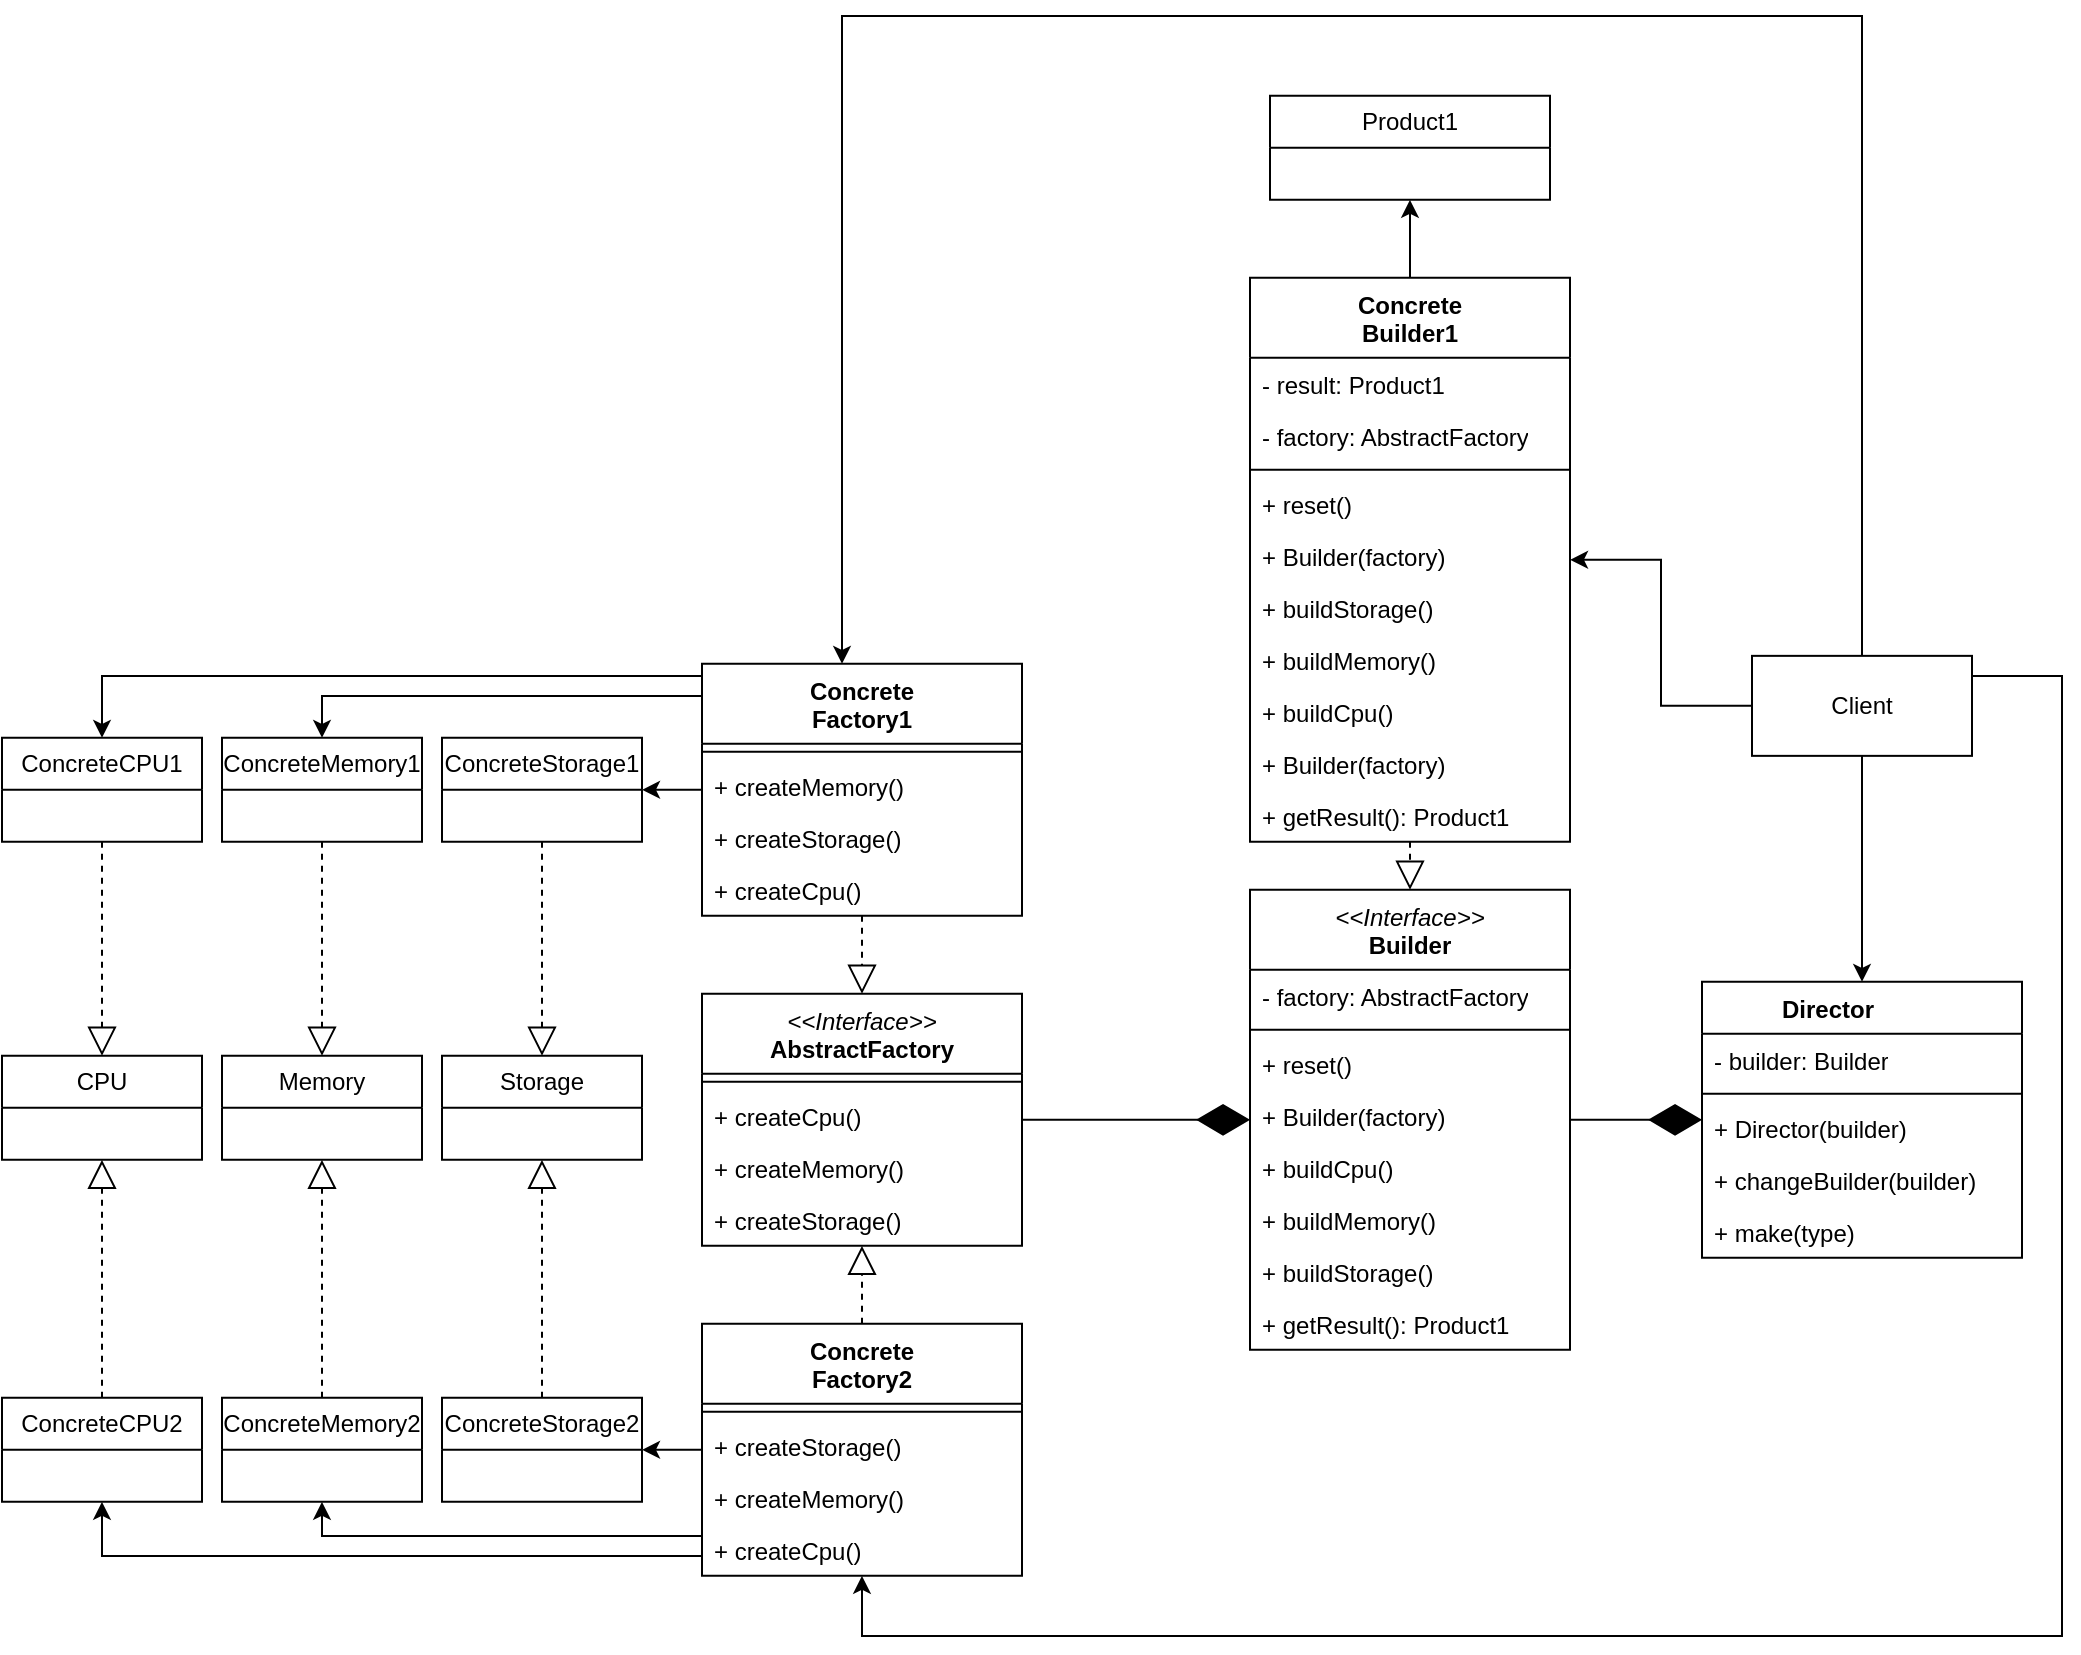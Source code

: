 <mxfile version="22.1.5" type="device">
  <diagram id="C5RBs43oDa-KdzZeNtuy" name="Page-1">
    <mxGraphModel dx="2050" dy="988" grid="1" gridSize="10" guides="1" tooltips="1" connect="1" arrows="1" fold="1" page="1" pageScale="1" pageWidth="827" pageHeight="1169" math="0" shadow="0">
      <root>
        <mxCell id="WIyWlLk6GJQsqaUBKTNV-0" />
        <mxCell id="WIyWlLk6GJQsqaUBKTNV-1" parent="WIyWlLk6GJQsqaUBKTNV-0" />
        <mxCell id="wyl8TSOzcfPt3fj__4ct-128" style="edgeStyle=orthogonalEdgeStyle;rounded=0;orthogonalLoop=1;jettySize=auto;html=1;" edge="1" parent="WIyWlLk6GJQsqaUBKTNV-1" source="wyl8TSOzcfPt3fj__4ct-4" target="wyl8TSOzcfPt3fj__4ct-11">
          <mxGeometry relative="1" as="geometry" />
        </mxCell>
        <mxCell id="wyl8TSOzcfPt3fj__4ct-132" style="edgeStyle=orthogonalEdgeStyle;rounded=0;orthogonalLoop=1;jettySize=auto;html=1;" edge="1" parent="WIyWlLk6GJQsqaUBKTNV-1" source="wyl8TSOzcfPt3fj__4ct-4" target="wyl8TSOzcfPt3fj__4ct-50">
          <mxGeometry relative="1" as="geometry" />
        </mxCell>
        <mxCell id="wyl8TSOzcfPt3fj__4ct-134" style="edgeStyle=orthogonalEdgeStyle;rounded=0;orthogonalLoop=1;jettySize=auto;html=1;" edge="1" parent="WIyWlLk6GJQsqaUBKTNV-1" source="wyl8TSOzcfPt3fj__4ct-4" target="wyl8TSOzcfPt3fj__4ct-72">
          <mxGeometry relative="1" as="geometry">
            <Array as="points">
              <mxPoint x="700" y="139.93" />
              <mxPoint x="190" y="139.93" />
            </Array>
          </mxGeometry>
        </mxCell>
        <mxCell id="wyl8TSOzcfPt3fj__4ct-135" style="edgeStyle=orthogonalEdgeStyle;rounded=0;orthogonalLoop=1;jettySize=auto;html=1;" edge="1" parent="WIyWlLk6GJQsqaUBKTNV-1" source="wyl8TSOzcfPt3fj__4ct-4" target="wyl8TSOzcfPt3fj__4ct-83">
          <mxGeometry relative="1" as="geometry">
            <Array as="points">
              <mxPoint x="800" y="469.93" />
              <mxPoint x="800" y="949.93" />
              <mxPoint x="200" y="949.93" />
            </Array>
          </mxGeometry>
        </mxCell>
        <mxCell id="wyl8TSOzcfPt3fj__4ct-4" value="Client" style="html=1;whiteSpace=wrap;" vertex="1" parent="WIyWlLk6GJQsqaUBKTNV-1">
          <mxGeometry x="645" y="459.93" width="110" height="50" as="geometry" />
        </mxCell>
        <mxCell id="wyl8TSOzcfPt3fj__4ct-11" value="Director&lt;span style=&quot;white-space: pre;&quot;&gt;&#x9;&lt;/span&gt;&lt;span style=&quot;white-space: pre;&quot;&gt;&#x9;&lt;/span&gt;" style="swimlane;fontStyle=1;align=center;verticalAlign=top;childLayout=stackLayout;horizontal=1;startSize=26;horizontalStack=0;resizeParent=1;resizeParentMax=0;resizeLast=0;collapsible=1;marginBottom=0;whiteSpace=wrap;html=1;" vertex="1" parent="WIyWlLk6GJQsqaUBKTNV-1">
          <mxGeometry x="620" y="622.93" width="160" height="138" as="geometry" />
        </mxCell>
        <mxCell id="wyl8TSOzcfPt3fj__4ct-12" value="- builder: Builder" style="text;strokeColor=none;fillColor=none;align=left;verticalAlign=top;spacingLeft=4;spacingRight=4;overflow=hidden;rotatable=0;points=[[0,0.5],[1,0.5]];portConstraint=eastwest;whiteSpace=wrap;html=1;" vertex="1" parent="wyl8TSOzcfPt3fj__4ct-11">
          <mxGeometry y="26" width="160" height="26" as="geometry" />
        </mxCell>
        <mxCell id="wyl8TSOzcfPt3fj__4ct-13" value="" style="line;strokeWidth=1;fillColor=none;align=left;verticalAlign=middle;spacingTop=-1;spacingLeft=3;spacingRight=3;rotatable=0;labelPosition=right;points=[];portConstraint=eastwest;strokeColor=inherit;" vertex="1" parent="wyl8TSOzcfPt3fj__4ct-11">
          <mxGeometry y="52" width="160" height="8" as="geometry" />
        </mxCell>
        <mxCell id="wyl8TSOzcfPt3fj__4ct-14" value="+ Director(builder)" style="text;strokeColor=none;fillColor=none;align=left;verticalAlign=top;spacingLeft=4;spacingRight=4;overflow=hidden;rotatable=0;points=[[0,0.5],[1,0.5]];portConstraint=eastwest;whiteSpace=wrap;html=1;" vertex="1" parent="wyl8TSOzcfPt3fj__4ct-11">
          <mxGeometry y="60" width="160" height="26" as="geometry" />
        </mxCell>
        <mxCell id="wyl8TSOzcfPt3fj__4ct-15" value="+ changeBuilder(builder)" style="text;strokeColor=none;fillColor=none;align=left;verticalAlign=top;spacingLeft=4;spacingRight=4;overflow=hidden;rotatable=0;points=[[0,0.5],[1,0.5]];portConstraint=eastwest;whiteSpace=wrap;html=1;" vertex="1" parent="wyl8TSOzcfPt3fj__4ct-11">
          <mxGeometry y="86" width="160" height="26" as="geometry" />
        </mxCell>
        <mxCell id="wyl8TSOzcfPt3fj__4ct-16" value="+ make(type)" style="text;strokeColor=none;fillColor=none;align=left;verticalAlign=top;spacingLeft=4;spacingRight=4;overflow=hidden;rotatable=0;points=[[0,0.5],[1,0.5]];portConstraint=eastwest;whiteSpace=wrap;html=1;" vertex="1" parent="wyl8TSOzcfPt3fj__4ct-11">
          <mxGeometry y="112" width="160" height="26" as="geometry" />
        </mxCell>
        <mxCell id="wyl8TSOzcfPt3fj__4ct-20" value="&lt;i style=&quot;border-color: var(--border-color); font-weight: 400;&quot;&gt;&amp;lt;&amp;lt;Interface&amp;gt;&amp;gt;&lt;/i&gt;&lt;br style=&quot;border-color: var(--border-color); font-weight: 400;&quot;&gt;&lt;b style=&quot;border-color: var(--border-color);&quot;&gt;Builder&lt;/b&gt;" style="swimlane;fontStyle=1;align=center;verticalAlign=top;childLayout=stackLayout;horizontal=1;startSize=40;horizontalStack=0;resizeParent=1;resizeParentMax=0;resizeLast=0;collapsible=1;marginBottom=0;whiteSpace=wrap;html=1;" vertex="1" parent="WIyWlLk6GJQsqaUBKTNV-1">
          <mxGeometry x="394" y="576.93" width="160" height="230" as="geometry" />
        </mxCell>
        <mxCell id="wyl8TSOzcfPt3fj__4ct-21" value="- factory: AbstractFactory" style="text;strokeColor=none;fillColor=none;align=left;verticalAlign=top;spacingLeft=4;spacingRight=4;overflow=hidden;rotatable=0;points=[[0,0.5],[1,0.5]];portConstraint=eastwest;whiteSpace=wrap;html=1;" vertex="1" parent="wyl8TSOzcfPt3fj__4ct-20">
          <mxGeometry y="40" width="160" height="26" as="geometry" />
        </mxCell>
        <mxCell id="wyl8TSOzcfPt3fj__4ct-22" value="" style="line;strokeWidth=1;fillColor=none;align=left;verticalAlign=middle;spacingTop=-1;spacingLeft=3;spacingRight=3;rotatable=0;labelPosition=right;points=[];portConstraint=eastwest;strokeColor=inherit;" vertex="1" parent="wyl8TSOzcfPt3fj__4ct-20">
          <mxGeometry y="66" width="160" height="8" as="geometry" />
        </mxCell>
        <mxCell id="wyl8TSOzcfPt3fj__4ct-23" value="+ reset()" style="text;strokeColor=none;fillColor=none;align=left;verticalAlign=top;spacingLeft=4;spacingRight=4;overflow=hidden;rotatable=0;points=[[0,0.5],[1,0.5]];portConstraint=eastwest;whiteSpace=wrap;html=1;" vertex="1" parent="wyl8TSOzcfPt3fj__4ct-20">
          <mxGeometry y="74" width="160" height="26" as="geometry" />
        </mxCell>
        <mxCell id="wyl8TSOzcfPt3fj__4ct-24" value="+ Builder(factory)" style="text;strokeColor=none;fillColor=none;align=left;verticalAlign=top;spacingLeft=4;spacingRight=4;overflow=hidden;rotatable=0;points=[[0,0.5],[1,0.5]];portConstraint=eastwest;whiteSpace=wrap;html=1;" vertex="1" parent="wyl8TSOzcfPt3fj__4ct-20">
          <mxGeometry y="100" width="160" height="26" as="geometry" />
        </mxCell>
        <mxCell id="wyl8TSOzcfPt3fj__4ct-25" value="+ buildCpu()" style="text;strokeColor=none;fillColor=none;align=left;verticalAlign=top;spacingLeft=4;spacingRight=4;overflow=hidden;rotatable=0;points=[[0,0.5],[1,0.5]];portConstraint=eastwest;whiteSpace=wrap;html=1;" vertex="1" parent="wyl8TSOzcfPt3fj__4ct-20">
          <mxGeometry y="126" width="160" height="26" as="geometry" />
        </mxCell>
        <mxCell id="wyl8TSOzcfPt3fj__4ct-26" value="+ buildMemory()" style="text;strokeColor=none;fillColor=none;align=left;verticalAlign=top;spacingLeft=4;spacingRight=4;overflow=hidden;rotatable=0;points=[[0,0.5],[1,0.5]];portConstraint=eastwest;whiteSpace=wrap;html=1;" vertex="1" parent="wyl8TSOzcfPt3fj__4ct-20">
          <mxGeometry y="152" width="160" height="26" as="geometry" />
        </mxCell>
        <mxCell id="wyl8TSOzcfPt3fj__4ct-27" value="+ buildStorage()" style="text;strokeColor=none;fillColor=none;align=left;verticalAlign=top;spacingLeft=4;spacingRight=4;overflow=hidden;rotatable=0;points=[[0,0.5],[1,0.5]];portConstraint=eastwest;whiteSpace=wrap;html=1;" vertex="1" parent="wyl8TSOzcfPt3fj__4ct-20">
          <mxGeometry y="178" width="160" height="26" as="geometry" />
        </mxCell>
        <mxCell id="wyl8TSOzcfPt3fj__4ct-139" value="+ getResult(): Product1" style="text;strokeColor=none;fillColor=none;align=left;verticalAlign=top;spacingLeft=4;spacingRight=4;overflow=hidden;rotatable=0;points=[[0,0.5],[1,0.5]];portConstraint=eastwest;whiteSpace=wrap;html=1;" vertex="1" parent="wyl8TSOzcfPt3fj__4ct-20">
          <mxGeometry y="204" width="160" height="26" as="geometry" />
        </mxCell>
        <mxCell id="wyl8TSOzcfPt3fj__4ct-29" value="&lt;i style=&quot;border-color: var(--border-color); font-weight: 400;&quot;&gt;&amp;lt;&amp;lt;Interface&amp;gt;&amp;gt;&lt;/i&gt;&lt;br style=&quot;border-color: var(--border-color); font-weight: 400;&quot;&gt;&lt;b style=&quot;border-color: var(--border-color);&quot;&gt;AbstractFactory&lt;/b&gt;" style="swimlane;fontStyle=1;align=center;verticalAlign=top;childLayout=stackLayout;horizontal=1;startSize=40;horizontalStack=0;resizeParent=1;resizeParentMax=0;resizeLast=0;collapsible=1;marginBottom=0;whiteSpace=wrap;html=1;" vertex="1" parent="WIyWlLk6GJQsqaUBKTNV-1">
          <mxGeometry x="120" y="628.93" width="160" height="126" as="geometry" />
        </mxCell>
        <mxCell id="wyl8TSOzcfPt3fj__4ct-31" value="" style="line;strokeWidth=1;fillColor=none;align=left;verticalAlign=middle;spacingTop=-1;spacingLeft=3;spacingRight=3;rotatable=0;labelPosition=right;points=[];portConstraint=eastwest;strokeColor=inherit;" vertex="1" parent="wyl8TSOzcfPt3fj__4ct-29">
          <mxGeometry y="40" width="160" height="8" as="geometry" />
        </mxCell>
        <mxCell id="wyl8TSOzcfPt3fj__4ct-34" value="+ createCpu()" style="text;strokeColor=none;fillColor=none;align=left;verticalAlign=top;spacingLeft=4;spacingRight=4;overflow=hidden;rotatable=0;points=[[0,0.5],[1,0.5]];portConstraint=eastwest;whiteSpace=wrap;html=1;" vertex="1" parent="wyl8TSOzcfPt3fj__4ct-29">
          <mxGeometry y="48" width="160" height="26" as="geometry" />
        </mxCell>
        <mxCell id="wyl8TSOzcfPt3fj__4ct-35" value="+ createMemory()" style="text;strokeColor=none;fillColor=none;align=left;verticalAlign=top;spacingLeft=4;spacingRight=4;overflow=hidden;rotatable=0;points=[[0,0.5],[1,0.5]];portConstraint=eastwest;whiteSpace=wrap;html=1;" vertex="1" parent="wyl8TSOzcfPt3fj__4ct-29">
          <mxGeometry y="74" width="160" height="26" as="geometry" />
        </mxCell>
        <mxCell id="wyl8TSOzcfPt3fj__4ct-36" value="+ createStorage()" style="text;strokeColor=none;fillColor=none;align=left;verticalAlign=top;spacingLeft=4;spacingRight=4;overflow=hidden;rotatable=0;points=[[0,0.5],[1,0.5]];portConstraint=eastwest;whiteSpace=wrap;html=1;" vertex="1" parent="wyl8TSOzcfPt3fj__4ct-29">
          <mxGeometry y="100" width="160" height="26" as="geometry" />
        </mxCell>
        <mxCell id="wyl8TSOzcfPt3fj__4ct-94" style="edgeStyle=orthogonalEdgeStyle;rounded=0;orthogonalLoop=1;jettySize=auto;html=1;" edge="1" parent="WIyWlLk6GJQsqaUBKTNV-1" source="wyl8TSOzcfPt3fj__4ct-50" target="wyl8TSOzcfPt3fj__4ct-89">
          <mxGeometry relative="1" as="geometry" />
        </mxCell>
        <mxCell id="wyl8TSOzcfPt3fj__4ct-50" value="Concrete&lt;br&gt;Builder1" style="swimlane;fontStyle=1;align=center;verticalAlign=top;childLayout=stackLayout;horizontal=1;startSize=40;horizontalStack=0;resizeParent=1;resizeParentMax=0;resizeLast=0;collapsible=1;marginBottom=0;whiteSpace=wrap;html=1;" vertex="1" parent="WIyWlLk6GJQsqaUBKTNV-1">
          <mxGeometry x="394" y="270.93" width="160" height="282" as="geometry" />
        </mxCell>
        <mxCell id="wyl8TSOzcfPt3fj__4ct-51" value="- result: Product1" style="text;strokeColor=none;fillColor=none;align=left;verticalAlign=top;spacingLeft=4;spacingRight=4;overflow=hidden;rotatable=0;points=[[0,0.5],[1,0.5]];portConstraint=eastwest;whiteSpace=wrap;html=1;" vertex="1" parent="wyl8TSOzcfPt3fj__4ct-50">
          <mxGeometry y="40" width="160" height="26" as="geometry" />
        </mxCell>
        <mxCell id="wyl8TSOzcfPt3fj__4ct-137" value="- factory: AbstractFactory" style="text;strokeColor=none;fillColor=none;align=left;verticalAlign=top;spacingLeft=4;spacingRight=4;overflow=hidden;rotatable=0;points=[[0,0.5],[1,0.5]];portConstraint=eastwest;whiteSpace=wrap;html=1;" vertex="1" parent="wyl8TSOzcfPt3fj__4ct-50">
          <mxGeometry y="66" width="160" height="26" as="geometry" />
        </mxCell>
        <mxCell id="wyl8TSOzcfPt3fj__4ct-52" value="" style="line;strokeWidth=1;fillColor=none;align=left;verticalAlign=middle;spacingTop=-1;spacingLeft=3;spacingRight=3;rotatable=0;labelPosition=right;points=[];portConstraint=eastwest;strokeColor=inherit;" vertex="1" parent="wyl8TSOzcfPt3fj__4ct-50">
          <mxGeometry y="92" width="160" height="8" as="geometry" />
        </mxCell>
        <mxCell id="wyl8TSOzcfPt3fj__4ct-53" value="+ reset()" style="text;strokeColor=none;fillColor=none;align=left;verticalAlign=top;spacingLeft=4;spacingRight=4;overflow=hidden;rotatable=0;points=[[0,0.5],[1,0.5]];portConstraint=eastwest;whiteSpace=wrap;html=1;" vertex="1" parent="wyl8TSOzcfPt3fj__4ct-50">
          <mxGeometry y="100" width="160" height="26" as="geometry" />
        </mxCell>
        <mxCell id="wyl8TSOzcfPt3fj__4ct-140" value="+ Builder(factory)" style="text;strokeColor=none;fillColor=none;align=left;verticalAlign=top;spacingLeft=4;spacingRight=4;overflow=hidden;rotatable=0;points=[[0,0.5],[1,0.5]];portConstraint=eastwest;whiteSpace=wrap;html=1;" vertex="1" parent="wyl8TSOzcfPt3fj__4ct-50">
          <mxGeometry y="126" width="160" height="26" as="geometry" />
        </mxCell>
        <mxCell id="wyl8TSOzcfPt3fj__4ct-54" value="+ buildStorage()" style="text;strokeColor=none;fillColor=none;align=left;verticalAlign=top;spacingLeft=4;spacingRight=4;overflow=hidden;rotatable=0;points=[[0,0.5],[1,0.5]];portConstraint=eastwest;whiteSpace=wrap;html=1;" vertex="1" parent="wyl8TSOzcfPt3fj__4ct-50">
          <mxGeometry y="152" width="160" height="26" as="geometry" />
        </mxCell>
        <mxCell id="wyl8TSOzcfPt3fj__4ct-55" value="+ buildMemory()" style="text;strokeColor=none;fillColor=none;align=left;verticalAlign=top;spacingLeft=4;spacingRight=4;overflow=hidden;rotatable=0;points=[[0,0.5],[1,0.5]];portConstraint=eastwest;whiteSpace=wrap;html=1;" vertex="1" parent="wyl8TSOzcfPt3fj__4ct-50">
          <mxGeometry y="178" width="160" height="26" as="geometry" />
        </mxCell>
        <mxCell id="wyl8TSOzcfPt3fj__4ct-56" value="+ buildCpu()" style="text;strokeColor=none;fillColor=none;align=left;verticalAlign=top;spacingLeft=4;spacingRight=4;overflow=hidden;rotatable=0;points=[[0,0.5],[1,0.5]];portConstraint=eastwest;whiteSpace=wrap;html=1;" vertex="1" parent="wyl8TSOzcfPt3fj__4ct-50">
          <mxGeometry y="204" width="160" height="26" as="geometry" />
        </mxCell>
        <mxCell id="wyl8TSOzcfPt3fj__4ct-57" value="+ Builder(factory)" style="text;strokeColor=none;fillColor=none;align=left;verticalAlign=top;spacingLeft=4;spacingRight=4;overflow=hidden;rotatable=0;points=[[0,0.5],[1,0.5]];portConstraint=eastwest;whiteSpace=wrap;html=1;" vertex="1" parent="wyl8TSOzcfPt3fj__4ct-50">
          <mxGeometry y="230" width="160" height="26" as="geometry" />
        </mxCell>
        <mxCell id="wyl8TSOzcfPt3fj__4ct-58" value="+ getResult(): Product1" style="text;strokeColor=none;fillColor=none;align=left;verticalAlign=top;spacingLeft=4;spacingRight=4;overflow=hidden;rotatable=0;points=[[0,0.5],[1,0.5]];portConstraint=eastwest;whiteSpace=wrap;html=1;" vertex="1" parent="wyl8TSOzcfPt3fj__4ct-50">
          <mxGeometry y="256" width="160" height="26" as="geometry" />
        </mxCell>
        <mxCell id="wyl8TSOzcfPt3fj__4ct-59" value="" style="endArrow=diamondThin;endFill=1;endSize=24;html=1;rounded=0;" edge="1" parent="WIyWlLk6GJQsqaUBKTNV-1" source="wyl8TSOzcfPt3fj__4ct-20" target="wyl8TSOzcfPt3fj__4ct-11">
          <mxGeometry width="160" relative="1" as="geometry">
            <mxPoint x="440" y="639.93" as="sourcePoint" />
            <mxPoint x="600" y="639.93" as="targetPoint" />
          </mxGeometry>
        </mxCell>
        <mxCell id="wyl8TSOzcfPt3fj__4ct-60" value="" style="endArrow=diamondThin;endFill=1;endSize=24;html=1;rounded=0;" edge="1" parent="WIyWlLk6GJQsqaUBKTNV-1" source="wyl8TSOzcfPt3fj__4ct-29" target="wyl8TSOzcfPt3fj__4ct-20">
          <mxGeometry width="160" relative="1" as="geometry">
            <mxPoint x="560" y="690.93" as="sourcePoint" />
            <mxPoint x="630" y="679.93" as="targetPoint" />
          </mxGeometry>
        </mxCell>
        <mxCell id="wyl8TSOzcfPt3fj__4ct-61" value="" style="endArrow=block;dashed=1;endFill=0;endSize=12;html=1;rounded=0;" edge="1" parent="WIyWlLk6GJQsqaUBKTNV-1" source="wyl8TSOzcfPt3fj__4ct-50" target="wyl8TSOzcfPt3fj__4ct-20">
          <mxGeometry width="160" relative="1" as="geometry">
            <mxPoint x="310" y="829.93" as="sourcePoint" />
            <mxPoint x="470" y="829.93" as="targetPoint" />
          </mxGeometry>
        </mxCell>
        <mxCell id="wyl8TSOzcfPt3fj__4ct-113" style="edgeStyle=orthogonalEdgeStyle;rounded=0;orthogonalLoop=1;jettySize=auto;html=1;" edge="1" parent="WIyWlLk6GJQsqaUBKTNV-1" source="wyl8TSOzcfPt3fj__4ct-72" target="wyl8TSOzcfPt3fj__4ct-100">
          <mxGeometry relative="1" as="geometry">
            <Array as="points">
              <mxPoint x="-180" y="469.93" />
            </Array>
          </mxGeometry>
        </mxCell>
        <mxCell id="wyl8TSOzcfPt3fj__4ct-114" style="edgeStyle=orthogonalEdgeStyle;rounded=0;orthogonalLoop=1;jettySize=auto;html=1;" edge="1" parent="WIyWlLk6GJQsqaUBKTNV-1" source="wyl8TSOzcfPt3fj__4ct-72" target="wyl8TSOzcfPt3fj__4ct-103">
          <mxGeometry relative="1" as="geometry">
            <Array as="points">
              <mxPoint x="-70" y="479.93" />
            </Array>
          </mxGeometry>
        </mxCell>
        <mxCell id="wyl8TSOzcfPt3fj__4ct-115" style="edgeStyle=orthogonalEdgeStyle;rounded=0;orthogonalLoop=1;jettySize=auto;html=1;" edge="1" parent="WIyWlLk6GJQsqaUBKTNV-1" source="wyl8TSOzcfPt3fj__4ct-72" target="wyl8TSOzcfPt3fj__4ct-102">
          <mxGeometry relative="1" as="geometry" />
        </mxCell>
        <mxCell id="wyl8TSOzcfPt3fj__4ct-72" value="Concrete&lt;br&gt;Factory1" style="swimlane;fontStyle=1;align=center;verticalAlign=top;childLayout=stackLayout;horizontal=1;startSize=40;horizontalStack=0;resizeParent=1;resizeParentMax=0;resizeLast=0;collapsible=1;marginBottom=0;whiteSpace=wrap;html=1;" vertex="1" parent="WIyWlLk6GJQsqaUBKTNV-1">
          <mxGeometry x="120" y="463.93" width="160" height="126" as="geometry" />
        </mxCell>
        <mxCell id="wyl8TSOzcfPt3fj__4ct-74" value="" style="line;strokeWidth=1;fillColor=none;align=left;verticalAlign=middle;spacingTop=-1;spacingLeft=3;spacingRight=3;rotatable=0;labelPosition=right;points=[];portConstraint=eastwest;strokeColor=inherit;" vertex="1" parent="wyl8TSOzcfPt3fj__4ct-72">
          <mxGeometry y="40" width="160" height="8" as="geometry" />
        </mxCell>
        <mxCell id="wyl8TSOzcfPt3fj__4ct-77" value="+ createMemory()" style="text;strokeColor=none;fillColor=none;align=left;verticalAlign=top;spacingLeft=4;spacingRight=4;overflow=hidden;rotatable=0;points=[[0,0.5],[1,0.5]];portConstraint=eastwest;whiteSpace=wrap;html=1;" vertex="1" parent="wyl8TSOzcfPt3fj__4ct-72">
          <mxGeometry y="48" width="160" height="26" as="geometry" />
        </mxCell>
        <mxCell id="wyl8TSOzcfPt3fj__4ct-82" value="+ createStorage()" style="text;strokeColor=none;fillColor=none;align=left;verticalAlign=top;spacingLeft=4;spacingRight=4;overflow=hidden;rotatable=0;points=[[0,0.5],[1,0.5]];portConstraint=eastwest;whiteSpace=wrap;html=1;" vertex="1" parent="wyl8TSOzcfPt3fj__4ct-72">
          <mxGeometry y="74" width="160" height="26" as="geometry" />
        </mxCell>
        <mxCell id="wyl8TSOzcfPt3fj__4ct-81" value="+ createCpu()" style="text;strokeColor=none;fillColor=none;align=left;verticalAlign=top;spacingLeft=4;spacingRight=4;overflow=hidden;rotatable=0;points=[[0,0.5],[1,0.5]];portConstraint=eastwest;whiteSpace=wrap;html=1;" vertex="1" parent="wyl8TSOzcfPt3fj__4ct-72">
          <mxGeometry y="100" width="160" height="26" as="geometry" />
        </mxCell>
        <mxCell id="wyl8TSOzcfPt3fj__4ct-108" style="edgeStyle=orthogonalEdgeStyle;rounded=0;orthogonalLoop=1;jettySize=auto;html=1;" edge="1" parent="WIyWlLk6GJQsqaUBKTNV-1" source="wyl8TSOzcfPt3fj__4ct-83" target="wyl8TSOzcfPt3fj__4ct-104">
          <mxGeometry relative="1" as="geometry">
            <Array as="points">
              <mxPoint x="-180" y="909.93" />
            </Array>
          </mxGeometry>
        </mxCell>
        <mxCell id="wyl8TSOzcfPt3fj__4ct-109" style="edgeStyle=orthogonalEdgeStyle;rounded=0;orthogonalLoop=1;jettySize=auto;html=1;" edge="1" parent="WIyWlLk6GJQsqaUBKTNV-1" source="wyl8TSOzcfPt3fj__4ct-83" target="wyl8TSOzcfPt3fj__4ct-105">
          <mxGeometry relative="1" as="geometry">
            <Array as="points">
              <mxPoint x="-70" y="899.93" />
            </Array>
          </mxGeometry>
        </mxCell>
        <mxCell id="wyl8TSOzcfPt3fj__4ct-110" style="edgeStyle=orthogonalEdgeStyle;rounded=0;orthogonalLoop=1;jettySize=auto;html=1;" edge="1" parent="WIyWlLk6GJQsqaUBKTNV-1" source="wyl8TSOzcfPt3fj__4ct-83" target="wyl8TSOzcfPt3fj__4ct-106">
          <mxGeometry relative="1" as="geometry" />
        </mxCell>
        <mxCell id="wyl8TSOzcfPt3fj__4ct-83" value="Concrete&lt;br&gt;Factory2" style="swimlane;fontStyle=1;align=center;verticalAlign=top;childLayout=stackLayout;horizontal=1;startSize=40;horizontalStack=0;resizeParent=1;resizeParentMax=0;resizeLast=0;collapsible=1;marginBottom=0;whiteSpace=wrap;html=1;" vertex="1" parent="WIyWlLk6GJQsqaUBKTNV-1">
          <mxGeometry x="120" y="793.93" width="160" height="126" as="geometry" />
        </mxCell>
        <mxCell id="wyl8TSOzcfPt3fj__4ct-84" value="" style="line;strokeWidth=1;fillColor=none;align=left;verticalAlign=middle;spacingTop=-1;spacingLeft=3;spacingRight=3;rotatable=0;labelPosition=right;points=[];portConstraint=eastwest;strokeColor=inherit;" vertex="1" parent="wyl8TSOzcfPt3fj__4ct-83">
          <mxGeometry y="40" width="160" height="8" as="geometry" />
        </mxCell>
        <mxCell id="wyl8TSOzcfPt3fj__4ct-87" value="+ createStorage()" style="text;strokeColor=none;fillColor=none;align=left;verticalAlign=top;spacingLeft=4;spacingRight=4;overflow=hidden;rotatable=0;points=[[0,0.5],[1,0.5]];portConstraint=eastwest;whiteSpace=wrap;html=1;" vertex="1" parent="wyl8TSOzcfPt3fj__4ct-83">
          <mxGeometry y="48" width="160" height="26" as="geometry" />
        </mxCell>
        <mxCell id="wyl8TSOzcfPt3fj__4ct-86" value="+ createMemory()" style="text;strokeColor=none;fillColor=none;align=left;verticalAlign=top;spacingLeft=4;spacingRight=4;overflow=hidden;rotatable=0;points=[[0,0.5],[1,0.5]];portConstraint=eastwest;whiteSpace=wrap;html=1;" vertex="1" parent="wyl8TSOzcfPt3fj__4ct-83">
          <mxGeometry y="74" width="160" height="26" as="geometry" />
        </mxCell>
        <mxCell id="wyl8TSOzcfPt3fj__4ct-85" value="+ createCpu()" style="text;strokeColor=none;fillColor=none;align=left;verticalAlign=top;spacingLeft=4;spacingRight=4;overflow=hidden;rotatable=0;points=[[0,0.5],[1,0.5]];portConstraint=eastwest;whiteSpace=wrap;html=1;" vertex="1" parent="wyl8TSOzcfPt3fj__4ct-83">
          <mxGeometry y="100" width="160" height="26" as="geometry" />
        </mxCell>
        <mxCell id="wyl8TSOzcfPt3fj__4ct-89" value="Product1" style="swimlane;fontStyle=0;childLayout=stackLayout;horizontal=1;startSize=26;fillColor=none;horizontalStack=0;resizeParent=1;resizeParentMax=0;resizeLast=0;collapsible=1;marginBottom=0;whiteSpace=wrap;html=1;" vertex="1" parent="WIyWlLk6GJQsqaUBKTNV-1">
          <mxGeometry x="404" y="179.93" width="140" height="52" as="geometry" />
        </mxCell>
        <mxCell id="wyl8TSOzcfPt3fj__4ct-96" value="" style="endArrow=block;dashed=1;endFill=0;endSize=12;html=1;rounded=0;" edge="1" parent="WIyWlLk6GJQsqaUBKTNV-1" source="wyl8TSOzcfPt3fj__4ct-72" target="wyl8TSOzcfPt3fj__4ct-29">
          <mxGeometry width="160" relative="1" as="geometry">
            <mxPoint x="120" y="835.93" as="sourcePoint" />
            <mxPoint x="136" y="779.93" as="targetPoint" />
          </mxGeometry>
        </mxCell>
        <mxCell id="wyl8TSOzcfPt3fj__4ct-97" value="" style="endArrow=block;dashed=1;endFill=0;endSize=12;html=1;rounded=0;" edge="1" parent="WIyWlLk6GJQsqaUBKTNV-1" source="wyl8TSOzcfPt3fj__4ct-83" target="wyl8TSOzcfPt3fj__4ct-29">
          <mxGeometry width="160" relative="1" as="geometry">
            <mxPoint x="634" y="859.93" as="sourcePoint" />
            <mxPoint x="611" y="803.93" as="targetPoint" />
          </mxGeometry>
        </mxCell>
        <mxCell id="wyl8TSOzcfPt3fj__4ct-100" value="ConcreteCPU1" style="swimlane;fontStyle=0;childLayout=stackLayout;horizontal=1;startSize=26;fillColor=none;horizontalStack=0;resizeParent=1;resizeParentMax=0;resizeLast=0;collapsible=1;marginBottom=0;whiteSpace=wrap;html=1;" vertex="1" parent="WIyWlLk6GJQsqaUBKTNV-1">
          <mxGeometry x="-230" y="500.93" width="100" height="52" as="geometry" />
        </mxCell>
        <mxCell id="wyl8TSOzcfPt3fj__4ct-102" value="ConcreteStorage1" style="swimlane;fontStyle=0;childLayout=stackLayout;horizontal=1;startSize=26;fillColor=none;horizontalStack=0;resizeParent=1;resizeParentMax=0;resizeLast=0;collapsible=1;marginBottom=0;whiteSpace=wrap;html=1;" vertex="1" parent="WIyWlLk6GJQsqaUBKTNV-1">
          <mxGeometry x="-10" y="500.93" width="100" height="52" as="geometry" />
        </mxCell>
        <mxCell id="wyl8TSOzcfPt3fj__4ct-103" value="ConcreteMemory1" style="swimlane;fontStyle=0;childLayout=stackLayout;horizontal=1;startSize=26;fillColor=none;horizontalStack=0;resizeParent=1;resizeParentMax=0;resizeLast=0;collapsible=1;marginBottom=0;whiteSpace=wrap;html=1;" vertex="1" parent="WIyWlLk6GJQsqaUBKTNV-1">
          <mxGeometry x="-120" y="500.93" width="100" height="52" as="geometry" />
        </mxCell>
        <mxCell id="wyl8TSOzcfPt3fj__4ct-104" value="ConcreteCPU2" style="swimlane;fontStyle=0;childLayout=stackLayout;horizontal=1;startSize=26;fillColor=none;horizontalStack=0;resizeParent=1;resizeParentMax=0;resizeLast=0;collapsible=1;marginBottom=0;whiteSpace=wrap;html=1;" vertex="1" parent="WIyWlLk6GJQsqaUBKTNV-1">
          <mxGeometry x="-230" y="830.93" width="100" height="52" as="geometry" />
        </mxCell>
        <mxCell id="wyl8TSOzcfPt3fj__4ct-105" value="ConcreteMemory2" style="swimlane;fontStyle=0;childLayout=stackLayout;horizontal=1;startSize=26;fillColor=none;horizontalStack=0;resizeParent=1;resizeParentMax=0;resizeLast=0;collapsible=1;marginBottom=0;whiteSpace=wrap;html=1;" vertex="1" parent="WIyWlLk6GJQsqaUBKTNV-1">
          <mxGeometry x="-120" y="830.93" width="100" height="52" as="geometry" />
        </mxCell>
        <mxCell id="wyl8TSOzcfPt3fj__4ct-106" value="ConcreteStorage2" style="swimlane;fontStyle=0;childLayout=stackLayout;horizontal=1;startSize=26;fillColor=none;horizontalStack=0;resizeParent=1;resizeParentMax=0;resizeLast=0;collapsible=1;marginBottom=0;whiteSpace=wrap;html=1;" vertex="1" parent="WIyWlLk6GJQsqaUBKTNV-1">
          <mxGeometry x="-10" y="830.93" width="100" height="52" as="geometry" />
        </mxCell>
        <mxCell id="wyl8TSOzcfPt3fj__4ct-116" value="CPU" style="swimlane;fontStyle=0;childLayout=stackLayout;horizontal=1;startSize=26;fillColor=none;horizontalStack=0;resizeParent=1;resizeParentMax=0;resizeLast=0;collapsible=1;marginBottom=0;whiteSpace=wrap;html=1;" vertex="1" parent="WIyWlLk6GJQsqaUBKTNV-1">
          <mxGeometry x="-230" y="659.93" width="100" height="52" as="geometry" />
        </mxCell>
        <mxCell id="wyl8TSOzcfPt3fj__4ct-117" value="Memory" style="swimlane;fontStyle=0;childLayout=stackLayout;horizontal=1;startSize=26;fillColor=none;horizontalStack=0;resizeParent=1;resizeParentMax=0;resizeLast=0;collapsible=1;marginBottom=0;whiteSpace=wrap;html=1;" vertex="1" parent="WIyWlLk6GJQsqaUBKTNV-1">
          <mxGeometry x="-120" y="659.93" width="100" height="52" as="geometry" />
        </mxCell>
        <mxCell id="wyl8TSOzcfPt3fj__4ct-118" value="Storage" style="swimlane;fontStyle=0;childLayout=stackLayout;horizontal=1;startSize=26;fillColor=none;horizontalStack=0;resizeParent=1;resizeParentMax=0;resizeLast=0;collapsible=1;marginBottom=0;whiteSpace=wrap;html=1;" vertex="1" parent="WIyWlLk6GJQsqaUBKTNV-1">
          <mxGeometry x="-10" y="659.93" width="100" height="52" as="geometry" />
        </mxCell>
        <mxCell id="wyl8TSOzcfPt3fj__4ct-119" value="" style="endArrow=block;dashed=1;endFill=0;endSize=12;html=1;rounded=0;" edge="1" parent="WIyWlLk6GJQsqaUBKTNV-1" source="wyl8TSOzcfPt3fj__4ct-100" target="wyl8TSOzcfPt3fj__4ct-116">
          <mxGeometry width="160" relative="1" as="geometry">
            <mxPoint x="434" y="859.93" as="sourcePoint" />
            <mxPoint x="450" y="803.93" as="targetPoint" />
          </mxGeometry>
        </mxCell>
        <mxCell id="wyl8TSOzcfPt3fj__4ct-120" value="" style="endArrow=block;dashed=1;endFill=0;endSize=12;html=1;rounded=0;" edge="1" parent="WIyWlLk6GJQsqaUBKTNV-1" source="wyl8TSOzcfPt3fj__4ct-103" target="wyl8TSOzcfPt3fj__4ct-117">
          <mxGeometry width="160" relative="1" as="geometry">
            <mxPoint x="-170" y="562.93" as="sourcePoint" />
            <mxPoint x="-170" y="669.93" as="targetPoint" />
          </mxGeometry>
        </mxCell>
        <mxCell id="wyl8TSOzcfPt3fj__4ct-121" value="" style="endArrow=block;dashed=1;endFill=0;endSize=12;html=1;rounded=0;" edge="1" parent="WIyWlLk6GJQsqaUBKTNV-1" source="wyl8TSOzcfPt3fj__4ct-102" target="wyl8TSOzcfPt3fj__4ct-118">
          <mxGeometry width="160" relative="1" as="geometry">
            <mxPoint x="-60" y="562.93" as="sourcePoint" />
            <mxPoint x="-60" y="669.93" as="targetPoint" />
          </mxGeometry>
        </mxCell>
        <mxCell id="wyl8TSOzcfPt3fj__4ct-122" value="" style="endArrow=block;dashed=1;endFill=0;endSize=12;html=1;rounded=0;" edge="1" parent="WIyWlLk6GJQsqaUBKTNV-1" source="wyl8TSOzcfPt3fj__4ct-106" target="wyl8TSOzcfPt3fj__4ct-118">
          <mxGeometry width="160" relative="1" as="geometry">
            <mxPoint x="50" y="562.93" as="sourcePoint" />
            <mxPoint x="50" y="669.93" as="targetPoint" />
          </mxGeometry>
        </mxCell>
        <mxCell id="wyl8TSOzcfPt3fj__4ct-123" value="" style="endArrow=block;dashed=1;endFill=0;endSize=12;html=1;rounded=0;" edge="1" parent="WIyWlLk6GJQsqaUBKTNV-1" source="wyl8TSOzcfPt3fj__4ct-105" target="wyl8TSOzcfPt3fj__4ct-117">
          <mxGeometry width="160" relative="1" as="geometry">
            <mxPoint x="50" y="840.93" as="sourcePoint" />
            <mxPoint x="50" y="721.93" as="targetPoint" />
          </mxGeometry>
        </mxCell>
        <mxCell id="wyl8TSOzcfPt3fj__4ct-124" value="" style="endArrow=block;dashed=1;endFill=0;endSize=12;html=1;rounded=0;" edge="1" parent="WIyWlLk6GJQsqaUBKTNV-1" source="wyl8TSOzcfPt3fj__4ct-104" target="wyl8TSOzcfPt3fj__4ct-116">
          <mxGeometry width="160" relative="1" as="geometry">
            <mxPoint x="-60" y="840.93" as="sourcePoint" />
            <mxPoint x="-60" y="721.93" as="targetPoint" />
          </mxGeometry>
        </mxCell>
      </root>
    </mxGraphModel>
  </diagram>
</mxfile>
